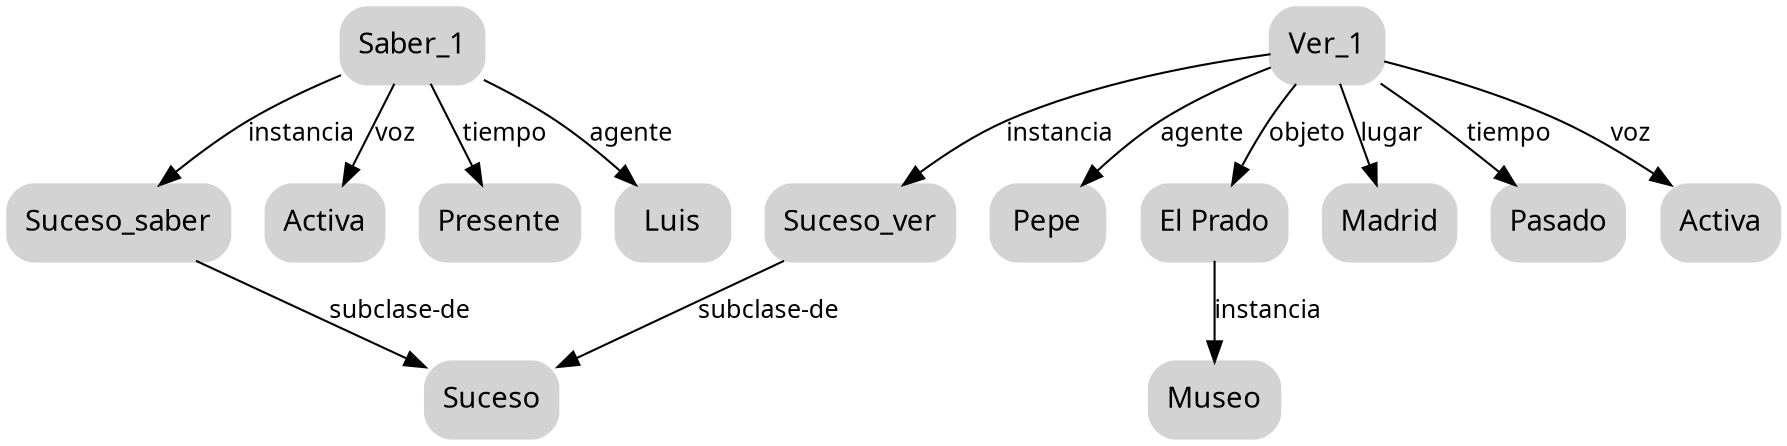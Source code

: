 digraph ejemplo {
node  [style="rounded,filled,bold", shape=box, fontname="Nimbus", color="lightgray"];
edge  [fontname="Nimbus" weight=2, fontsize=12]

A -> B [ label = "instancia" ];
B -> C [ label = "subclase-de"]
A -> D [ label = "voz"];
A -> E [ label = "tiempo"];
A -> F [ label = "agente"];

H -> G [ label = "instancia"];
G -> C [ label = "subclase-de"];
H -> I [ label = "agente"];
H -> J [ label = "objeto"];
J -> K [ label = "instancia"];
H -> L [ label = "lugar"];
H -> M [ label = "tiempo"];
H -> N [ label = "voz"];

A [label="Saber_1"];
B [label="Suceso_saber"];
C [label="Suceso"];
D [label="Activa"];
E [label="Presente"];
F [label="Luis"];

G [label="Suceso_ver"];
H [label="Ver_1"];
I [label="Pepe"];
J [label="El Prado"];
K [label="Museo"];
L [label="Madrid"];
M [label="Pasado"];
N [label="Activa"];
}